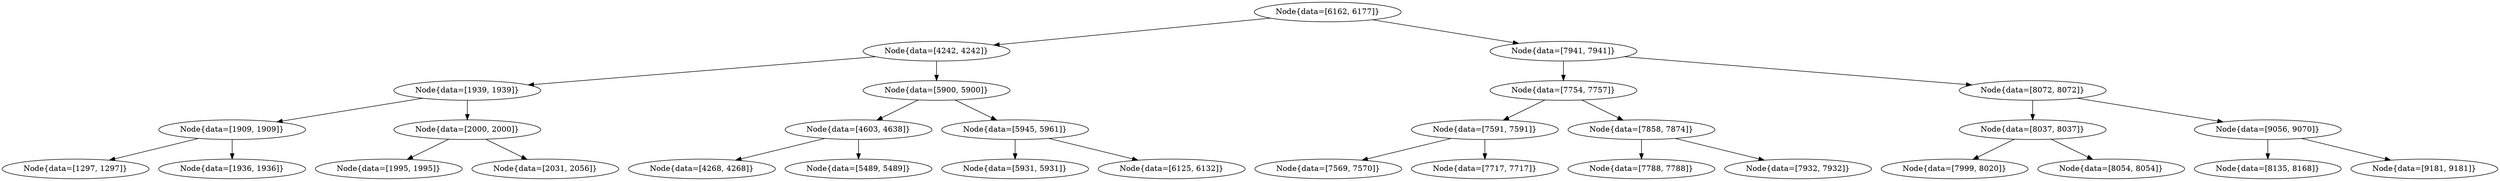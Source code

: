digraph G{
58854654 [label="Node{data=[6162, 6177]}"]
58854654 -> 604480364
604480364 [label="Node{data=[4242, 4242]}"]
604480364 -> 1590292218
1590292218 [label="Node{data=[1939, 1939]}"]
1590292218 -> 683211146
683211146 [label="Node{data=[1909, 1909]}"]
683211146 -> 995030431
995030431 [label="Node{data=[1297, 1297]}"]
683211146 -> 583744857
583744857 [label="Node{data=[1936, 1936]}"]
1590292218 -> 870627780
870627780 [label="Node{data=[2000, 2000]}"]
870627780 -> 1560244891
1560244891 [label="Node{data=[1995, 1995]}"]
870627780 -> 282166934
282166934 [label="Node{data=[2031, 2056]}"]
604480364 -> 1804292128
1804292128 [label="Node{data=[5900, 5900]}"]
1804292128 -> 2100817420
2100817420 [label="Node{data=[4603, 4638]}"]
2100817420 -> 1518022811
1518022811 [label="Node{data=[4268, 4268]}"]
2100817420 -> 1174599796
1174599796 [label="Node{data=[5489, 5489]}"]
1804292128 -> 2000267972
2000267972 [label="Node{data=[5945, 5961]}"]
2000267972 -> 893152673
893152673 [label="Node{data=[5931, 5931]}"]
2000267972 -> 918584437
918584437 [label="Node{data=[6125, 6132]}"]
58854654 -> 1733354369
1733354369 [label="Node{data=[7941, 7941]}"]
1733354369 -> 1568999973
1568999973 [label="Node{data=[7754, 7757]}"]
1568999973 -> 184690001
184690001 [label="Node{data=[7591, 7591]}"]
184690001 -> 1041552272
1041552272 [label="Node{data=[7569, 7570]}"]
184690001 -> 1589146424
1589146424 [label="Node{data=[7717, 7717]}"]
1568999973 -> 731487976
731487976 [label="Node{data=[7858, 7874]}"]
731487976 -> 833298023
833298023 [label="Node{data=[7788, 7788]}"]
731487976 -> 700171153
700171153 [label="Node{data=[7932, 7932]}"]
1733354369 -> 881280045
881280045 [label="Node{data=[8072, 8072]}"]
881280045 -> 1393484427
1393484427 [label="Node{data=[8037, 8037]}"]
1393484427 -> 977245867
977245867 [label="Node{data=[7999, 8020]}"]
1393484427 -> 1307540790
1307540790 [label="Node{data=[8054, 8054]}"]
881280045 -> 1137180298
1137180298 [label="Node{data=[9056, 9070]}"]
1137180298 -> 1744389827
1744389827 [label="Node{data=[8135, 8168]}"]
1137180298 -> 565517913
565517913 [label="Node{data=[9181, 9181]}"]
}